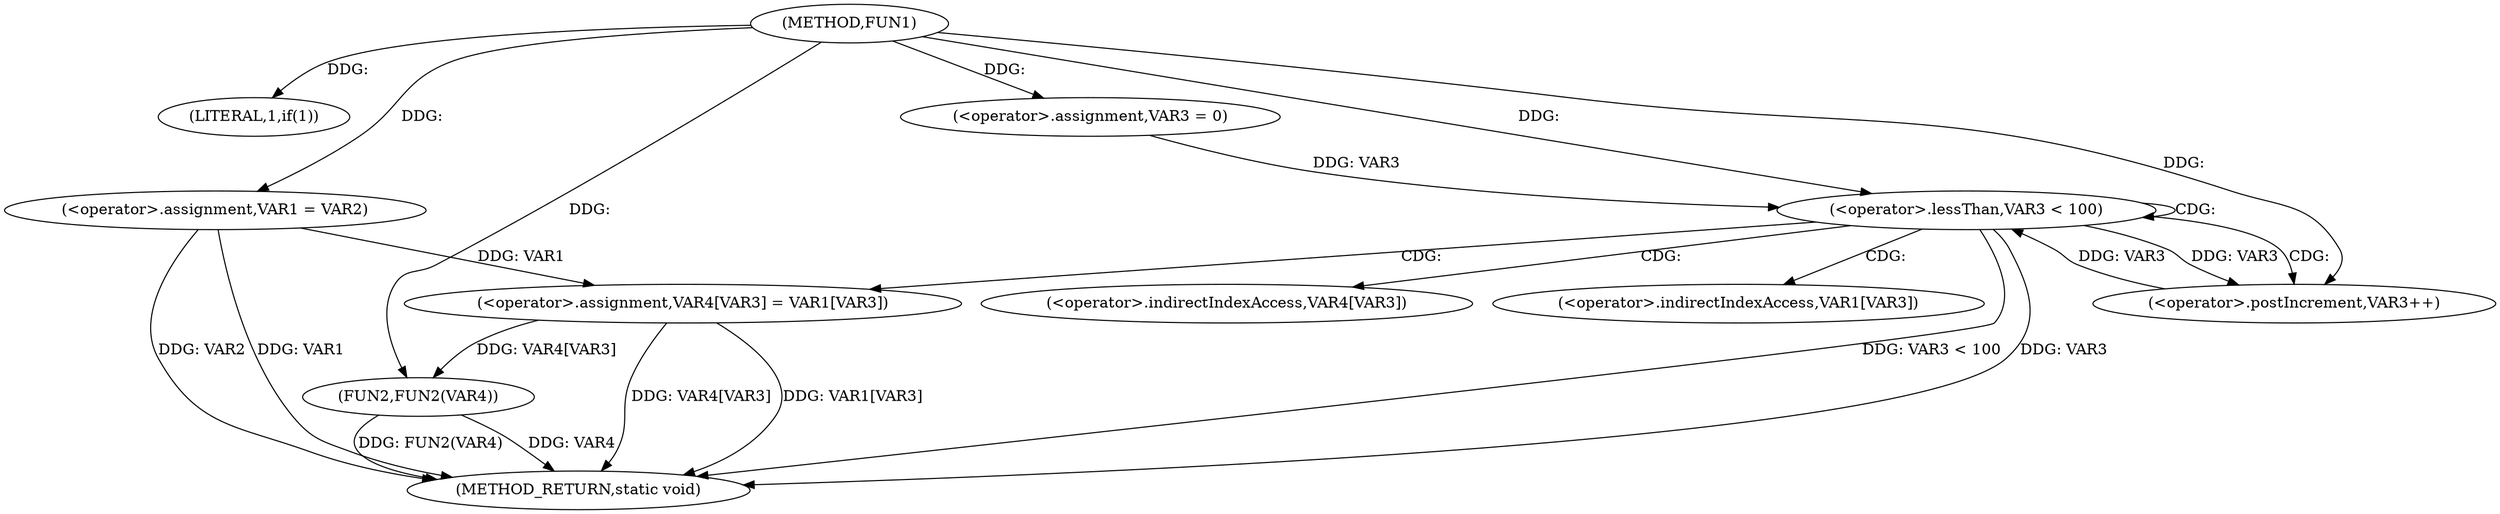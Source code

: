 digraph FUN1 {  
"1000100" [label = "(METHOD,FUN1)" ]
"1000132" [label = "(METHOD_RETURN,static void)" ]
"1000105" [label = "(LITERAL,1,if(1))" ]
"1000107" [label = "(<operator>.assignment,VAR1 = VAR2)" ]
"1000114" [label = "(<operator>.assignment,VAR3 = 0)" ]
"1000117" [label = "(<operator>.lessThan,VAR3 < 100)" ]
"1000120" [label = "(<operator>.postIncrement,VAR3++)" ]
"1000123" [label = "(<operator>.assignment,VAR4[VAR3] = VAR1[VAR3])" ]
"1000130" [label = "(FUN2,FUN2(VAR4))" ]
"1000124" [label = "(<operator>.indirectIndexAccess,VAR4[VAR3])" ]
"1000127" [label = "(<operator>.indirectIndexAccess,VAR1[VAR3])" ]
  "1000117" -> "1000132"  [ label = "DDG: VAR3 < 100"] 
  "1000130" -> "1000132"  [ label = "DDG: FUN2(VAR4)"] 
  "1000107" -> "1000132"  [ label = "DDG: VAR1"] 
  "1000123" -> "1000132"  [ label = "DDG: VAR1[VAR3]"] 
  "1000117" -> "1000132"  [ label = "DDG: VAR3"] 
  "1000107" -> "1000132"  [ label = "DDG: VAR2"] 
  "1000130" -> "1000132"  [ label = "DDG: VAR4"] 
  "1000123" -> "1000132"  [ label = "DDG: VAR4[VAR3]"] 
  "1000100" -> "1000105"  [ label = "DDG: "] 
  "1000100" -> "1000107"  [ label = "DDG: "] 
  "1000100" -> "1000114"  [ label = "DDG: "] 
  "1000114" -> "1000117"  [ label = "DDG: VAR3"] 
  "1000120" -> "1000117"  [ label = "DDG: VAR3"] 
  "1000100" -> "1000117"  [ label = "DDG: "] 
  "1000117" -> "1000120"  [ label = "DDG: VAR3"] 
  "1000100" -> "1000120"  [ label = "DDG: "] 
  "1000107" -> "1000123"  [ label = "DDG: VAR1"] 
  "1000123" -> "1000130"  [ label = "DDG: VAR4[VAR3]"] 
  "1000100" -> "1000130"  [ label = "DDG: "] 
  "1000117" -> "1000123"  [ label = "CDG: "] 
  "1000117" -> "1000124"  [ label = "CDG: "] 
  "1000117" -> "1000120"  [ label = "CDG: "] 
  "1000117" -> "1000117"  [ label = "CDG: "] 
  "1000117" -> "1000127"  [ label = "CDG: "] 
}
